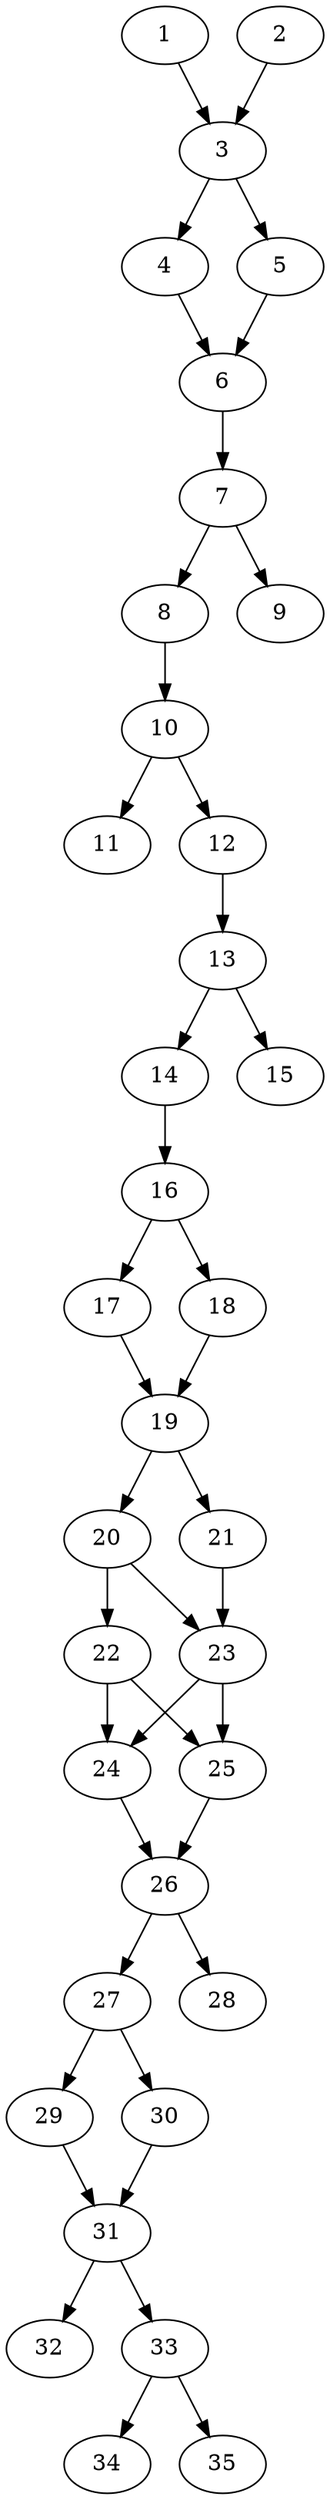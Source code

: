 // DAG automatically generated by daggen at Thu Oct  3 14:05:37 2019
// ./daggen --dot -n 35 --ccr 0.3 --fat 0.3 --regular 0.5 --density 0.7 --mindata 5242880 --maxdata 52428800 
digraph G {
  1 [size="98123093", alpha="0.06", expect_size="29436928"] 
  1 -> 3 [size ="29436928"]
  2 [size="173748907", alpha="0.06", expect_size="52124672"] 
  2 -> 3 [size ="52124672"]
  3 [size="75441493", alpha="0.16", expect_size="22632448"] 
  3 -> 4 [size ="22632448"]
  3 -> 5 [size ="22632448"]
  4 [size="166819840", alpha="0.14", expect_size="50045952"] 
  4 -> 6 [size ="50045952"]
  5 [size="52104533", alpha="0.04", expect_size="15631360"] 
  5 -> 6 [size ="15631360"]
  6 [size="126914560", alpha="0.07", expect_size="38074368"] 
  6 -> 7 [size ="38074368"]
  7 [size="67099307", alpha="0.06", expect_size="20129792"] 
  7 -> 8 [size ="20129792"]
  7 -> 9 [size ="20129792"]
  8 [size="109564587", alpha="0.05", expect_size="32869376"] 
  8 -> 10 [size ="32869376"]
  9 [size="54405120", alpha="0.17", expect_size="16321536"] 
  10 [size="161157120", alpha="0.08", expect_size="48347136"] 
  10 -> 11 [size ="48347136"]
  10 -> 12 [size ="48347136"]
  11 [size="141711360", alpha="0.18", expect_size="42513408"] 
  12 [size="31064747", alpha="0.07", expect_size="9319424"] 
  12 -> 13 [size ="9319424"]
  13 [size="77380267", alpha="0.10", expect_size="23214080"] 
  13 -> 14 [size ="23214080"]
  13 -> 15 [size ="23214080"]
  14 [size="42096640", alpha="0.03", expect_size="12628992"] 
  14 -> 16 [size ="12628992"]
  15 [size="148271787", alpha="0.05", expect_size="44481536"] 
  16 [size="24442880", alpha="0.07", expect_size="7332864"] 
  16 -> 17 [size ="7332864"]
  16 -> 18 [size ="7332864"]
  17 [size="76339200", alpha="0.18", expect_size="22901760"] 
  17 -> 19 [size ="22901760"]
  18 [size="122972160", alpha="0.01", expect_size="36891648"] 
  18 -> 19 [size ="36891648"]
  19 [size="161249280", alpha="0.11", expect_size="48374784"] 
  19 -> 20 [size ="48374784"]
  19 -> 21 [size ="48374784"]
  20 [size="135656107", alpha="0.01", expect_size="40696832"] 
  20 -> 22 [size ="40696832"]
  20 -> 23 [size ="40696832"]
  21 [size="39072427", alpha="0.01", expect_size="11721728"] 
  21 -> 23 [size ="11721728"]
  22 [size="21811200", alpha="0.02", expect_size="6543360"] 
  22 -> 24 [size ="6543360"]
  22 -> 25 [size ="6543360"]
  23 [size="77813760", alpha="0.09", expect_size="23344128"] 
  23 -> 24 [size ="23344128"]
  23 -> 25 [size ="23344128"]
  24 [size="158726827", alpha="0.16", expect_size="47618048"] 
  24 -> 26 [size ="47618048"]
  25 [size="26057387", alpha="0.07", expect_size="7817216"] 
  25 -> 26 [size ="7817216"]
  26 [size="66071893", alpha="0.12", expect_size="19821568"] 
  26 -> 27 [size ="19821568"]
  26 -> 28 [size ="19821568"]
  27 [size="117978453", alpha="0.03", expect_size="35393536"] 
  27 -> 29 [size ="35393536"]
  27 -> 30 [size ="35393536"]
  28 [size="101587627", alpha="0.06", expect_size="30476288"] 
  29 [size="112848213", alpha="0.14", expect_size="33854464"] 
  29 -> 31 [size ="33854464"]
  30 [size="39376213", alpha="0.20", expect_size="11812864"] 
  30 -> 31 [size ="11812864"]
  31 [size="45810347", alpha="0.01", expect_size="13743104"] 
  31 -> 32 [size ="13743104"]
  31 -> 33 [size ="13743104"]
  32 [size="55511040", alpha="0.05", expect_size="16653312"] 
  33 [size="67471360", alpha="0.16", expect_size="20241408"] 
  33 -> 34 [size ="20241408"]
  33 -> 35 [size ="20241408"]
  34 [size="139653120", alpha="0.10", expect_size="41895936"] 
  35 [size="106830507", alpha="0.01", expect_size="32049152"] 
}

